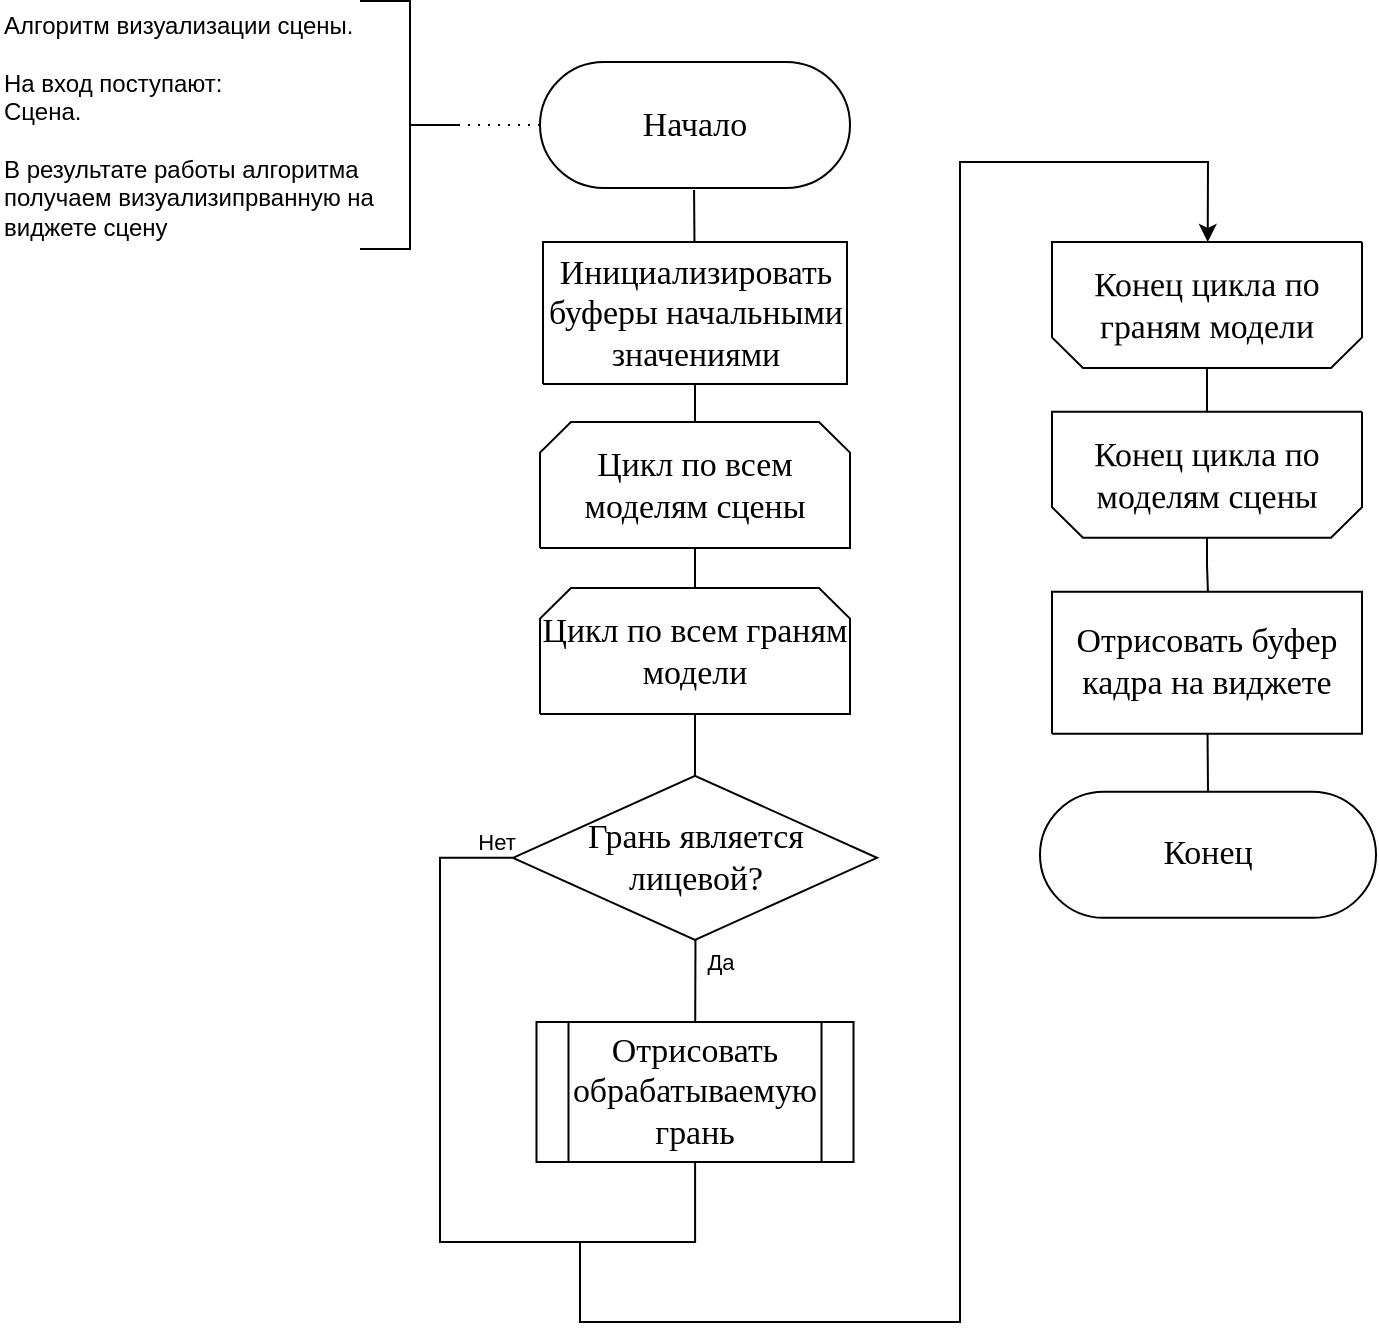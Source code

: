 <mxfile version="18.0.6" type="device"><diagram name="Страница-1" id="Page-1"><mxGraphModel dx="1609" dy="1753" grid="1" gridSize="10" guides="1" tooltips="1" connect="1" arrows="1" fold="1" page="1" pageScale="1" pageWidth="827" pageHeight="1169" math="0" shadow="0"><root><mxCell id="0"/><mxCell id="1" value="Блок-схема" parent="0"/><mxCell id="TJ8fCdxi8rgeNvZDtUr2-55" style="edgeStyle=none;rounded=0;orthogonalLoop=1;jettySize=auto;html=1;entryX=0;entryY=0.5;entryDx=0;entryDy=0;entryPerimeter=0;endArrow=none;endFill=0;dashed=1;dashPattern=1 4;" parent="1" source="3" target="TJ8fCdxi8rgeNvZDtUr2-53" edge="1"><mxGeometry relative="1" as="geometry"/></mxCell><mxCell id="3" value="&lt;div style=&quot;font-size: 1px&quot;&gt;&lt;font style=&quot;font-size:16.93px;font-family:Calibri;color:#000000;direction:ltr;letter-spacing:0px;line-height:120%;opacity:1&quot;&gt;Начало&lt;br/&gt;&lt;/font&gt;&lt;/div&gt;" style="verticalAlign=middle;align=center;vsdxID=1;fillColor=#FFFFFF;gradientColor=none;shape=stencil(tVJBDsIgEHwNRxoEG+O51n8QS9uNCM2Ctv5eEI2ttV6Mt9md2d0MDBGFa2WnCGfOoz2qHirfErEjnINpFYIPiIiSiKK2qBq0Z1OlupNRGdHJXuKGIc1xluV5nOLsmjorxu71Psk1mJF8s83WX+USD4HD+XZ86PMkX1745KkcwFG0XnqwZsJpiY2i4RSttWwmlOuV6mbtj17m1n9ysvySf/ESwOtPa9A6RWLMv2cgtFJ+RHkD);strokeColor=#000000;spacingTop=-1;spacingBottom=-1;spacingLeft=-1;spacingRight=-1;points=[[0.5,0,0],[0.5,0.5,0],[1,0.5,0]];labelBackgroundColor=none;rounded=0;html=1;whiteSpace=wrap;" parent="1" vertex="1"><mxGeometry x="40" y="-10" width="155" height="63" as="geometry"/></mxCell><mxCell id="TJ8fCdxi8rgeNvZDtUr2-48" style="edgeStyle=none;rounded=0;orthogonalLoop=1;jettySize=auto;html=1;endArrow=none;endFill=0;" parent="1" source="4" target="5" edge="1"><mxGeometry relative="1" as="geometry"/></mxCell><mxCell id="4" value="&lt;div style=&quot;font-size: 1px&quot;&gt;&lt;font style=&quot;font-size:16.93px;font-family:Calibri;color:#000000;direction:ltr;letter-spacing:0px;line-height:120%;opacity:1&quot;&gt;Цикл по всем моделям сцены&lt;br&gt;&lt;/font&gt;&lt;/div&gt;" style="verticalAlign=middle;align=center;vsdxID=2;fillColor=#FFFFFF;gradientColor=none;shape=stencil(xZTbDoIwDIafZpeQsWHUaw+Jj7HogMa5kTIV3t6RaWAeUKPGux7+tvmapoTPqkKUkjBaWTRbeYSNLQifE8ZAFxLBOovwBeGzzKDM0ez1xvulaJWttTOHtkPt62hbwWjjvYR6f+mlCnRPekl+Qyxw7XJ4Fq90Bhps4yuwuRd90pfWkaihitBYYcHogE4JzGXkZkaZEnmQqo5Sljfhl5BYGnP+GCqJ03EIxOPRdBCm6/g2TvI2zjScPQj+qvLzBU2CBf1xPb85378d7yCOM7r/kIFS/r3089f/xIX8L+KLEw==);points=[[1,0.5,0],[0.5,0.5,0],[0.5,0,0],[0.05,0.12,0],[0.95,0.12,0],[1,0.12,0]];labelBackgroundColor=none;rounded=0;html=1;whiteSpace=wrap;" parent="1" vertex="1"><mxGeometry x="40" y="170" width="155" height="63" as="geometry"/></mxCell><mxCell id="5" value="&lt;div style=&quot;font-size: 1px&quot;&gt;&lt;font style=&quot;font-size:16.93px;font-family:Calibri;color:#000000;direction:ltr;letter-spacing:0px;line-height:120%;opacity:1&quot;&gt;Цикл по всем граням модели&lt;br&gt;&lt;/font&gt;&lt;/div&gt;" style="verticalAlign=middle;align=center;vsdxID=17;fillColor=#FFFFFF;gradientColor=none;shape=stencil(xZTbDoIwDIafZpeQsWHUaw+Jj7HogMa5kTIV3t6RaWAeUKPGux7+tvmapoTPqkKUkjBaWTRbeYSNLQifE8ZAFxLBOovwBeGzzKDM0ez1xvulaJWttTOHtkPt62hbwWjjvYR6f+mlCnRPekl+Qyxw7XJ4Fq90Bhps4yuwuRd90pfWkaihitBYYcHogE4JzGXkZkaZEnmQqo5Sljfhl5BYGnP+GCqJ03EIxOPRdBCm6/g2TvI2zjScPQj+qvLzBU2CBf1xPb85378d7yCOM7r/kIFS/r3089f/xIX8L+KLEw==);points=[[1,0.5,0],[0.5,0.5,0],[0.5,0,0],[0.05,0.12,0],[0.95,0.12,0],[1,0.12,0]];labelBackgroundColor=none;rounded=0;html=1;whiteSpace=wrap;" parent="1" vertex="1"><mxGeometry x="40" y="253" width="155" height="63" as="geometry"/></mxCell><mxCell id="TJ8fCdxi8rgeNvZDtUr2-59" style="edgeStyle=orthogonalEdgeStyle;rounded=0;orthogonalLoop=1;jettySize=auto;html=1;endArrow=classic;endFill=1;" parent="1" source="TJ8fCdxi8rgeNvZDtUr2-64" target="17" edge="1"><mxGeometry relative="1" as="geometry"><mxPoint x="490" y="40" as="targetPoint"/><mxPoint x="117.474" y="541.0" as="sourcePoint"/><Array as="points"><mxPoint x="118" y="580"/><mxPoint x="60" y="580"/><mxPoint x="60" y="620"/><mxPoint x="250" y="620"/><mxPoint x="250" y="40"/><mxPoint x="374" y="40"/></Array></mxGeometry></mxCell><mxCell id="16" style="vsdxID=37;rotation=180;fillColor=#FFFFFF;gradientColor=none;shape=stencil(xZTbDoIwDIafZpeQsWHUaw+Jj7HogMa5kTIV3t6RaWAeUKPGux7+tvmapoTPqkKUkjBaWTRbeYSNLQifE8ZAFxLBOovwBeGzzKDM0ez1xvulaJWttTOHtkPt62hbwWjjvYR6f+mlCnRPekl+Qyxw7XJ4Fq90Bhps4yuwuRd90pfWkaihitBYYcHogE4JzGXkZkaZEnmQqo5Sljfhl5BYGnP+GCqJ03EIxOPRdBCm6/g2TvI2zjScPQj+qvLzBU2CBf1xPb85378d7yCOM7r/kIFS/r3089f/xIX8L+KLEw==);points=[[1,0.5,0],[0.5,0.5,0],[0.5,0,0],[0.05,0.12,0],[0.95,0.12,0],[1,0.12,0]];labelBackgroundColor=none;rounded=0;html=1;whiteSpace=wrap;" parent="1" vertex="1"><mxGeometry x="296" y="80" width="155" height="63" as="geometry"/></mxCell><mxCell id="17" value="&lt;div style=&quot;font-size: 1px&quot;&gt;&lt;font style=&quot;font-size:16.93px;font-family:Calibri;color:#000000;direction:ltr;letter-spacing:0px;line-height:120%;opacity:1&quot;&gt;Конец цикла по граням модели&lt;br&gt;&lt;/font&gt;&lt;/div&gt;" style="text;vsdxID=37;rotation=359.91;fillColor=none;gradientColor=none;points=[[1,0.5,0],[0.5,0.5,0],[0.5,0,0],[0.05,0.12,0],[0.95,0.12,0],[1,0.12,0]];labelBackgroundColor=none;rounded=0;html=1;whiteSpace=wrap;verticalAlign=middle;align=center;strokeColor=none;;html=1;" parent="16" vertex="1"><mxGeometry width="155.49" height="63.91" as="geometry"/></mxCell><mxCell id="18" style="vsdxID=43;rotation=180;fillColor=#FFFFFF;gradientColor=none;shape=stencil(xZTbDoIwDIafZpeQsWHUaw+Jj7HogMa5kTIV3t6RaWAeUKPGux7+tvmapoTPqkKUkjBaWTRbeYSNLQifE8ZAFxLBOovwBeGzzKDM0ez1xvulaJWttTOHtkPt62hbwWjjvYR6f+mlCnRPekl+Qyxw7XJ4Fq90Bhps4yuwuRd90pfWkaihitBYYcHogE4JzGXkZkaZEnmQqo5Sljfhl5BYGnP+GCqJ03EIxOPRdBCm6/g2TvI2zjScPQj+qvLzBU2CBf1xPb85378d7yCOM7r/kIFS/r3089f/xIX8L+KLEw==);points=[[1,0.5,0],[0.5,0.5,0],[0.5,0,0],[0.05,0.12,0],[0.95,0.12,0],[1,0.12,0]];labelBackgroundColor=none;rounded=0;html=1;whiteSpace=wrap;" parent="1" vertex="1"><mxGeometry x="296" y="164.91" width="155" height="63" as="geometry"/></mxCell><mxCell id="19" value="&lt;div style=&quot;font-size: 1px&quot;&gt;&lt;font style=&quot;font-size:16.93px;font-family:Calibri;color:#000000;direction:ltr;letter-spacing:0px;line-height:120%;opacity:1&quot;&gt;Конец цикла по моделям сцены&lt;br&gt;&lt;/font&gt;&lt;/div&gt;" style="text;vsdxID=43;rotation=359.91;fillColor=none;gradientColor=none;points=[[1,0.5,0],[0.5,0.5,0],[0.5,0,0],[0.05,0.12,0],[0.95,0.12,0],[1,0.12,0]];labelBackgroundColor=none;rounded=0;html=1;whiteSpace=wrap;verticalAlign=middle;align=center;strokeColor=none;;html=1;" parent="18" vertex="1"><mxGeometry width="155.49" height="63.91" as="geometry"/></mxCell><mxCell id="20" value="&lt;div style=&quot;font-size: 1px&quot;&gt;&lt;font style=&quot;font-size:16.93px;font-family:Calibri;color:#000000;direction:ltr;letter-spacing:0px;line-height:120%;opacity:1&quot;&gt;Отрисовать буфер кадра на виджете&lt;br&gt;&lt;/font&gt;&lt;/div&gt;" style="verticalAlign=middle;align=center;vsdxID=44;fillColor=#FFFFFF;gradientColor=none;shape=stencil(nZBLDoAgDERP0z3SIyjew0SURgSD+Lu9kMZoXLhwN9O+tukAlrNpJg1SzDH4QW/URgNYgZTkjA4UkwJUgGXng+6DX1zLfmoymdXo17xh5zmRJ6Q42BWCfc2oJfdAr+Yv+AP9Cb7OJ3H/2JG1HNGz/84klThPVCc=);strokeColor=#000000;spacingTop=-1;spacingBottom=-1;spacingLeft=-1;spacingRight=-1;points=[[1,0.5,0],[0.5,0.5,0],[0.5,0,0]];labelBackgroundColor=none;rounded=0;html=1;whiteSpace=wrap;" parent="1" vertex="1"><mxGeometry x="296" y="254.91" width="155" height="71" as="geometry"/></mxCell><mxCell id="21" value="&lt;div style=&quot;font-size: 1px&quot;&gt;&lt;font style=&quot;font-size:16.93px;font-family:Calibri;color:#000000;direction:ltr;letter-spacing:0px;line-height:120%;opacity:1&quot;&gt;Конец&lt;br/&gt;&lt;/font&gt;&lt;/div&gt;" style="verticalAlign=middle;align=center;vsdxID=45;fillColor=#FFFFFF;gradientColor=none;shape=stencil(tVLREoIgEPwaHnEQqrFn0/9gEpWJwDko7e+DsEkze2l627vdu5uFRSy3Le8EosQ6MCfRy8q1iB0QpVK3AqTzCLECsbw2IBowF13FuuNBGdDZXMOGIc6lWbLfhSlKbmOHkEddRrmSeiLP0oRsvsk5HD0Hy+0w6rdRvr7wyWM+SIvBOO6k0TNOcWgE9qdwrXgzo2wvRLdof/SytP6Tk/WX/IsXD15/WkulYiSm/HsGfCvmhxV3);strokeColor=#000000;spacingTop=-1;spacingBottom=-1;spacingLeft=-1;spacingRight=-1;points=[[0.5,0,0],[0.5,0.5,0],[1,0.5,0]];labelBackgroundColor=none;rounded=0;html=1;whiteSpace=wrap;" parent="1" vertex="1"><mxGeometry x="290" y="354.91" width="168" height="63" as="geometry"/></mxCell><mxCell id="2VHlhwfy4bFdqbPnvU5Y-40" style="vsdxID=48;startArrow=none;endArrow=none;startSize=9;endSize=9;spacingTop=0;spacingBottom=0;spacingLeft=0;spacingRight=0;verticalAlign=middle;html=1;labelBackgroundColor=#ffffff;rounded=0;endFill=0;" parent="1" source="5" target="2VHlhwfy4bFdqbPnvU5Y-47" edge="1"><mxGeometry relative="1" as="geometry"><mxPoint x="10" as="offset"/><mxPoint x="127.28" y="410" as="sourcePoint"/><mxPoint x="117.5" y="337" as="targetPoint"/></mxGeometry></mxCell><mxCell id="TJ8fCdxi8rgeNvZDtUr2-52" style="edgeStyle=none;rounded=0;orthogonalLoop=1;jettySize=auto;html=1;endArrow=none;endFill=0;" parent="1" source="TJ8fCdxi8rgeNvZDtUr2-50" target="4" edge="1"><mxGeometry relative="1" as="geometry"/></mxCell><mxCell id="TJ8fCdxi8rgeNvZDtUr2-50" value="&lt;div style=&quot;font-size: 1px&quot;&gt;&lt;p style=&quot;align:center;margin-left:0;margin-right:0;margin-top:0px;margin-bottom:0px;text-indent:0;valign:middle;direction:ltr;&quot;&gt;&lt;font face=&quot;Calibri&quot; style=&quot;font-size: 16.93px; color: rgb(0, 0, 0); direction: ltr; letter-spacing: 0px; line-height: 120%; opacity: 1;&quot;&gt;Инициализировать буферы начальными значениями&lt;/font&gt;&lt;/p&gt;&lt;/div&gt;" style="verticalAlign=middle;align=center;vsdxID=26;fillColor=#FFFFFF;gradientColor=none;shape=stencil(nZBLDoAgDERP0z3SIyjew0SURgSD+Lu9kMZoXLhwN9O+tukAlrNpJg1SzDH4QW/URgNYgZTkjA4UkwJUgGXng+6DX1zLfmoymdXo17xh5zmRJ6Q42BWCfc2oJfdAr+Yv+AP9Cb7OJ3H/2JG1HNGz/84klThPVCc=);strokeColor=#000000;spacingTop=-1;spacingBottom=-1;spacingLeft=-1;spacingRight=-1;points=[[1,0.5,0],[0.5,0.5,0],[0.5,0,0]];labelBackgroundColor=none;rounded=0;html=1;whiteSpace=wrap;" parent="1" vertex="1"><mxGeometry x="41.5" y="80" width="152" height="71" as="geometry"/></mxCell><mxCell id="TJ8fCdxi8rgeNvZDtUr2-53" value="" style="strokeWidth=1;html=1;shape=mxgraph.flowchart.annotation_2;align=left;labelPosition=right;pointerEvents=1;rotation=-180;" parent="1" vertex="1"><mxGeometry x="-50" y="-40.5" width="50" height="124" as="geometry"/></mxCell><mxCell id="TJ8fCdxi8rgeNvZDtUr2-54" value="Алгоритм визуализации сцены.&lt;br&gt;&lt;br&gt;На вход поступают:&lt;br&gt;&lt;div style=&quot;&quot;&gt;Сцена.&lt;/div&gt;&lt;div style=&quot;&quot;&gt;&lt;span style=&quot;background-color: initial;&quot;&gt;&lt;br&gt;&lt;/span&gt;&lt;/div&gt;&lt;div style=&quot;&quot;&gt;&lt;span style=&quot;background-color: initial;&quot;&gt;В результате работы алгоритма&amp;nbsp;&lt;/span&gt;&lt;/div&gt;&lt;div style=&quot;&quot;&gt;&lt;span style=&quot;background-color: initial;&quot;&gt;получаем визуализипрванную на&amp;nbsp;&lt;br&gt;виджете сцену&lt;/span&gt;&lt;/div&gt;" style="text;html=1;align=left;verticalAlign=middle;resizable=0;points=[];autosize=1;strokeColor=none;fillColor=none;" parent="1" vertex="1"><mxGeometry x="-230" y="-38.5" width="200" height="120" as="geometry"/></mxCell><mxCell id="TJ8fCdxi8rgeNvZDtUr2-57" style="edgeStyle=none;rounded=0;orthogonalLoop=1;jettySize=auto;html=1;endArrow=none;endFill=0;" parent="1" source="2VHlhwfy4bFdqbPnvU5Y-48" target="TJ8fCdxi8rgeNvZDtUr2-64" edge="1"><mxGeometry relative="1" as="geometry"><mxPoint x="117.611" y="470" as="targetPoint"/></mxGeometry></mxCell><mxCell id="TJ8fCdxi8rgeNvZDtUr2-58" value="Да" style="edgeLabel;html=1;align=center;verticalAlign=middle;resizable=0;points=[];" parent="TJ8fCdxi8rgeNvZDtUr2-57" vertex="1" connectable="0"><mxGeometry x="-0.298" y="2" relative="1" as="geometry"><mxPoint x="10" y="3" as="offset"/></mxGeometry></mxCell><mxCell id="TJ8fCdxi8rgeNvZDtUr2-62" style="edgeStyle=orthogonalEdgeStyle;rounded=0;orthogonalLoop=1;jettySize=auto;html=1;endArrow=none;endFill=0;" parent="1" source="2VHlhwfy4bFdqbPnvU5Y-47" edge="1"><mxGeometry relative="1" as="geometry"><mxPoint x="60" y="580" as="targetPoint"/><Array as="points"><mxPoint x="-10" y="388"/><mxPoint x="-10" y="580"/><mxPoint x="60" y="580"/></Array></mxGeometry></mxCell><mxCell id="TJ8fCdxi8rgeNvZDtUr2-63" value="Нет" style="edgeLabel;html=1;align=center;verticalAlign=middle;resizable=0;points=[];" parent="TJ8fCdxi8rgeNvZDtUr2-62" vertex="1" connectable="0"><mxGeometry x="-0.873" y="1" relative="1" as="geometry"><mxPoint x="10" y="-9" as="offset"/></mxGeometry></mxCell><mxCell id="TJ8fCdxi8rgeNvZDtUr2-64" value="&lt;span style=&quot;font-family: Calibri; font-size: 16.93px;&quot;&gt;Отрисовать обрабатываемую грань&lt;/span&gt;" style="shape=process;whiteSpace=wrap;html=1;backgroundOutline=1;" parent="1" vertex="1"><mxGeometry x="38.25" y="470" width="158.5" height="70" as="geometry"/></mxCell><mxCell id="2" value="Соединительная линия" parent="0"/><mxCell id="22" parent="2" vertex="1"><mxGeometry x="300" y="226.91" as="geometry"/></mxCell><mxCell id="24" parent="2" vertex="1"><mxGeometry x="428" y="214.91" as="geometry"/></mxCell><mxCell id="27" style="vsdxID=61;edgeStyle=none;startArrow=none;endArrow=none;startSize=9;endSize=9;spacingTop=0;spacingBottom=0;spacingLeft=0;spacingRight=0;verticalAlign=middle;html=1;labelBackgroundColor=#ffffff;rounded=0;entryX=0.5;entryY=0;entryDx=0;entryDy=0;entryPerimeter=0;endFill=0;" parent="2" source="20" target="21" edge="1"><mxGeometry relative="1" as="geometry"><mxPoint x="10" y="-1" as="offset"/><Array as="points"/></mxGeometry></mxCell><mxCell id="28" style="vsdxID=58;edgeStyle=orthogonalEdgeStyle;startArrow=none;endArrow=none;startSize=9;endSize=9;spacingTop=0;spacingBottom=0;spacingLeft=0;spacingRight=0;verticalAlign=middle;html=1;labelBackgroundColor=#ffffff;rounded=0;entryX=0.503;entryY=0;entryDx=0;entryDy=0;entryPerimeter=0;endFill=0;" parent="2" source="18" target="20" edge="1"><mxGeometry relative="1" as="geometry"><mxPoint x="10" y="-1" as="offset"/></mxGeometry></mxCell><mxCell id="29" style="vsdxID=57;edgeStyle=orthogonalEdgeStyle;startArrow=none;endArrow=none;startSize=9;endSize=9;spacingTop=0;spacingBottom=0;spacingLeft=0;spacingRight=0;verticalAlign=middle;html=1;labelBackgroundColor=#ffffff;rounded=0;endFill=0;" parent="2" source="16" target="18" edge="1"><mxGeometry relative="1" as="geometry"><mxPoint x="10" y="-1" as="offset"/></mxGeometry></mxCell><mxCell id="36" style="vsdxID=46;edgeStyle=none;startArrow=none;endArrow=none;startSize=9;endSize=9;spacingTop=0;spacingBottom=0;spacingLeft=0;spacingRight=0;verticalAlign=middle;html=1;labelBackgroundColor=#ffffff;rounded=0;exitX=0.497;exitY=1.016;exitDx=0;exitDy=0;exitPerimeter=0;endFill=0;" parent="2" source="3" target="TJ8fCdxi8rgeNvZDtUr2-50" edge="1"><mxGeometry relative="1" as="geometry"><mxPoint x="10" as="offset"/><Array as="points"/></mxGeometry></mxCell><mxCell id="2VHlhwfy4bFdqbPnvU5Y-47" style="vsdxID=25;fillColor=#FFFFFF;gradientColor=none;shape=stencil(UzV2Ls5ILEhVNTIoLinKz04tz0wpyVA1dlE1MsrMy0gtyiwBslSNXVWNndPyi1LTi/JL81Ig/IJEkEoQKze/DGRCBUSfAUiHkUElhGcK4bpBVOZk5iGpNEVVikeloQHZpsK0YlWLz1QgA+HFtMycHEgIIcujBwlQCBKcxq4A);strokeColor=#000000;spacingTop=-1;spacingBottom=-1;spacingLeft=-1;spacingRight=-1;points=[[1,0.5,0],[0.5,0,0],[0.5,0,0]];labelBackgroundColor=none;rounded=0;html=1;whiteSpace=wrap;" parent="2" vertex="1"><mxGeometry x="26.5" y="346.91" width="182" height="82" as="geometry"/></mxCell><mxCell id="2VHlhwfy4bFdqbPnvU5Y-48" value="&lt;div style=&quot;font-size: 1px&quot;&gt;&lt;p style=&quot;align:center;margin-left:0;margin-right:0;margin-top:0px;margin-bottom:0px;text-indent:0;valign:middle;direction:ltr;&quot;&gt;&lt;font face=&quot;Calibri&quot; style=&quot;font-size: 16.93px; color: rgb(0, 0, 0); direction: ltr; letter-spacing: 0px; line-height: 120%; opacity: 1;&quot;&gt;Грань является лицевой?&lt;/font&gt;&lt;/p&gt;&lt;/div&gt;" style="text;vsdxID=25;fillColor=none;gradientColor=none;strokeColor=none;spacingTop=-1;spacingBottom=-1;spacingLeft=-1;spacingRight=-1;points=[[1,0.5,0],[0.5,0,0],[0.5,0,0]];labelBackgroundColor=none;rounded=0;html=1;whiteSpace=wrap;verticalAlign=middle;align=center;;html=1;" parent="2VHlhwfy4bFdqbPnvU5Y-47" vertex="1"><mxGeometry x="15.23" y="9.6" width="152.28" height="62.06" as="geometry"/></mxCell></root></mxGraphModel></diagram></mxfile>